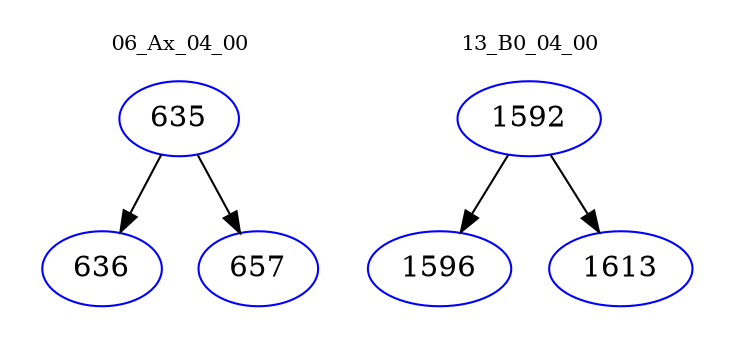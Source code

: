 digraph{
subgraph cluster_0 {
color = white
label = "06_Ax_04_00";
fontsize=10;
T0_635 [label="635", color="blue"]
T0_635 -> T0_636 [color="black"]
T0_636 [label="636", color="blue"]
T0_635 -> T0_657 [color="black"]
T0_657 [label="657", color="blue"]
}
subgraph cluster_1 {
color = white
label = "13_B0_04_00";
fontsize=10;
T1_1592 [label="1592", color="blue"]
T1_1592 -> T1_1596 [color="black"]
T1_1596 [label="1596", color="blue"]
T1_1592 -> T1_1613 [color="black"]
T1_1613 [label="1613", color="blue"]
}
}
